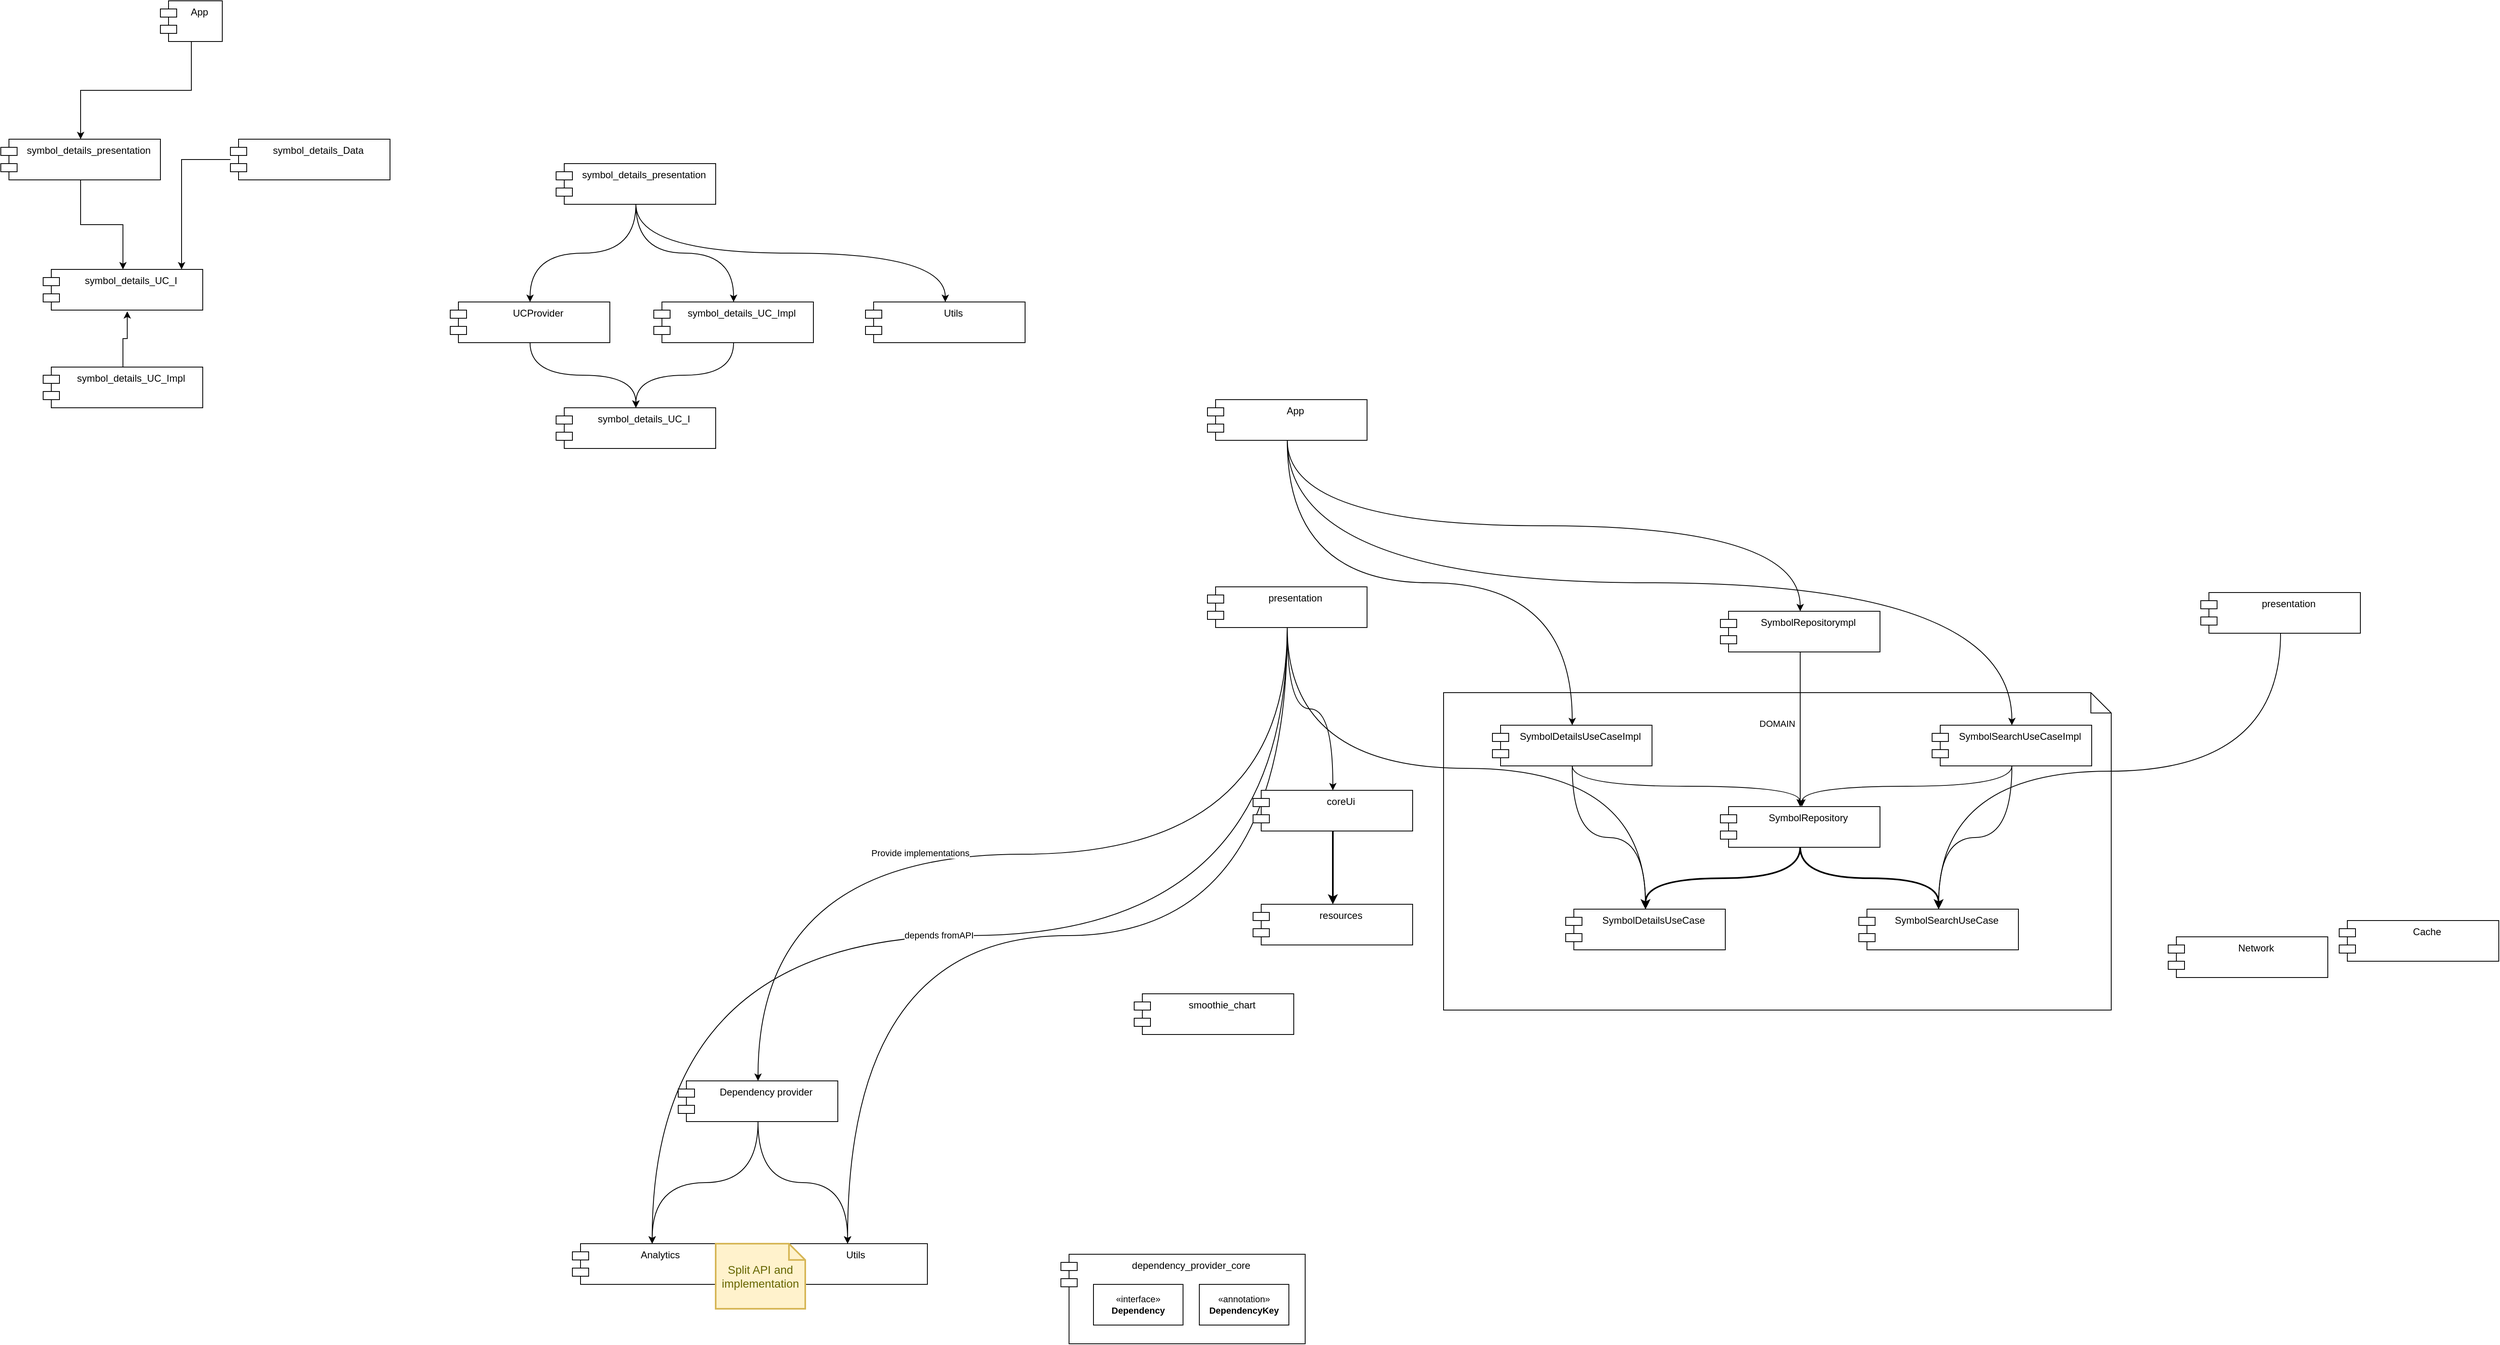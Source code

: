 <mxfile version="22.1.15" type="device">
  <diagram id="8QB1S9UVQqcJYX_vl649" name="Page-1">
    <mxGraphModel dx="1434" dy="772" grid="1" gridSize="10" guides="1" tooltips="1" connect="1" arrows="1" fold="1" page="1" pageScale="1" pageWidth="1169" pageHeight="827" math="0" shadow="0">
      <root>
        <mxCell id="0" />
        <mxCell id="1" parent="0" />
        <mxCell id="Q8JbcYsWUGU1Nyl9KI-R-34" value="DOMAIN" style="shape=note2;boundedLbl=1;whiteSpace=wrap;html=1;size=25;verticalAlign=top;align=center;fontFamily=Helvetica;fontSize=11;fontColor=default;connectable=0;" vertex="1" parent="1">
          <mxGeometry x="1890" y="950" width="820" height="390" as="geometry" />
        </mxCell>
        <mxCell id="9Jr3Y48DdjrhFMSyBu9t-1" value="App" style="shape=module;align=left;spacingLeft=20;align=center;verticalAlign=top;" parent="1" vertex="1">
          <mxGeometry x="314" y="100" width="76" height="50" as="geometry" />
        </mxCell>
        <mxCell id="9Jr3Y48DdjrhFMSyBu9t-3" style="edgeStyle=orthogonalEdgeStyle;rounded=0;orthogonalLoop=1;jettySize=auto;html=1;" parent="1" source="9Jr3Y48DdjrhFMSyBu9t-1" target="9Jr3Y48DdjrhFMSyBu9t-2" edge="1">
          <mxGeometry relative="1" as="geometry" />
        </mxCell>
        <mxCell id="9Jr3Y48DdjrhFMSyBu9t-2" value="symbol_details_presentation" style="shape=module;align=left;spacingLeft=20;align=center;verticalAlign=top;" parent="1" vertex="1">
          <mxGeometry x="118" y="270" width="196" height="50" as="geometry" />
        </mxCell>
        <mxCell id="LSnZtYon_nobOEny3ROd-2" style="edgeStyle=orthogonalEdgeStyle;rounded=0;orthogonalLoop=1;jettySize=auto;html=1;exitX=0.5;exitY=1;exitDx=0;exitDy=0;" parent="1" source="9Jr3Y48DdjrhFMSyBu9t-2" target="LSnZtYon_nobOEny3ROd-1" edge="1">
          <mxGeometry relative="1" as="geometry" />
        </mxCell>
        <mxCell id="LSnZtYon_nobOEny3ROd-4" style="edgeStyle=orthogonalEdgeStyle;rounded=0;orthogonalLoop=1;jettySize=auto;html=1;" parent="1" source="LSnZtYon_nobOEny3ROd-3" target="LSnZtYon_nobOEny3ROd-1" edge="1">
          <mxGeometry relative="1" as="geometry">
            <Array as="points">
              <mxPoint x="340" y="295" />
            </Array>
          </mxGeometry>
        </mxCell>
        <mxCell id="LSnZtYon_nobOEny3ROd-1" value="symbol_details_UC_I" style="shape=module;align=left;spacingLeft=20;align=center;verticalAlign=top;" parent="1" vertex="1">
          <mxGeometry x="170" y="430" width="196" height="50" as="geometry" />
        </mxCell>
        <mxCell id="LSnZtYon_nobOEny3ROd-3" value="symbol_details_Data" style="shape=module;align=left;spacingLeft=20;align=center;verticalAlign=top;" parent="1" vertex="1">
          <mxGeometry x="400" y="270" width="196" height="50" as="geometry" />
        </mxCell>
        <mxCell id="LSnZtYon_nobOEny3ROd-5" value="symbol_details_UC_Impl" style="shape=module;align=left;spacingLeft=20;align=center;verticalAlign=top;" parent="1" vertex="1">
          <mxGeometry x="170" y="550" width="196" height="50" as="geometry" />
        </mxCell>
        <mxCell id="LSnZtYon_nobOEny3ROd-6" style="edgeStyle=orthogonalEdgeStyle;rounded=0;orthogonalLoop=1;jettySize=auto;html=1;entryX=0.527;entryY=1.029;entryDx=0;entryDy=0;entryPerimeter=0;" parent="1" source="LSnZtYon_nobOEny3ROd-5" target="LSnZtYon_nobOEny3ROd-1" edge="1">
          <mxGeometry relative="1" as="geometry" />
        </mxCell>
        <mxCell id="LSnZtYon_nobOEny3ROd-14" style="edgeStyle=orthogonalEdgeStyle;curved=1;rounded=0;orthogonalLoop=1;jettySize=auto;html=1;entryX=0.5;entryY=0;entryDx=0;entryDy=0;" parent="1" source="LSnZtYon_nobOEny3ROd-7" target="LSnZtYon_nobOEny3ROd-8" edge="1">
          <mxGeometry relative="1" as="geometry" />
        </mxCell>
        <mxCell id="LSnZtYon_nobOEny3ROd-7" value="UCProvider" style="shape=module;align=left;spacingLeft=20;align=center;verticalAlign=top;" parent="1" vertex="1">
          <mxGeometry x="670" y="470" width="196" height="50" as="geometry" />
        </mxCell>
        <mxCell id="LSnZtYon_nobOEny3ROd-8" value="symbol_details_UC_I" style="shape=module;align=left;spacingLeft=20;align=center;verticalAlign=top;" parent="1" vertex="1">
          <mxGeometry x="800" y="600" width="196" height="50" as="geometry" />
        </mxCell>
        <mxCell id="LSnZtYon_nobOEny3ROd-15" style="edgeStyle=orthogonalEdgeStyle;curved=1;rounded=0;orthogonalLoop=1;jettySize=auto;html=1;entryX=0.5;entryY=0;entryDx=0;entryDy=0;" parent="1" source="LSnZtYon_nobOEny3ROd-9" target="LSnZtYon_nobOEny3ROd-8" edge="1">
          <mxGeometry relative="1" as="geometry" />
        </mxCell>
        <mxCell id="LSnZtYon_nobOEny3ROd-9" value="symbol_details_UC_Impl" style="shape=module;align=left;spacingLeft=20;align=center;verticalAlign=top;" parent="1" vertex="1">
          <mxGeometry x="920" y="470" width="196" height="50" as="geometry" />
        </mxCell>
        <mxCell id="LSnZtYon_nobOEny3ROd-11" style="edgeStyle=orthogonalEdgeStyle;rounded=0;orthogonalLoop=1;jettySize=auto;html=1;entryX=0.5;entryY=0;entryDx=0;entryDy=0;curved=1;" parent="1" source="LSnZtYon_nobOEny3ROd-10" target="LSnZtYon_nobOEny3ROd-7" edge="1">
          <mxGeometry relative="1" as="geometry" />
        </mxCell>
        <mxCell id="LSnZtYon_nobOEny3ROd-13" style="edgeStyle=orthogonalEdgeStyle;curved=1;rounded=0;orthogonalLoop=1;jettySize=auto;html=1;entryX=0.5;entryY=0;entryDx=0;entryDy=0;" parent="1" source="LSnZtYon_nobOEny3ROd-10" target="LSnZtYon_nobOEny3ROd-9" edge="1">
          <mxGeometry relative="1" as="geometry" />
        </mxCell>
        <mxCell id="LSnZtYon_nobOEny3ROd-17" style="edgeStyle=orthogonalEdgeStyle;curved=1;rounded=0;orthogonalLoop=1;jettySize=auto;html=1;entryX=0.5;entryY=0;entryDx=0;entryDy=0;exitX=0.5;exitY=1;exitDx=0;exitDy=0;" parent="1" source="LSnZtYon_nobOEny3ROd-10" target="LSnZtYon_nobOEny3ROd-16" edge="1">
          <mxGeometry relative="1" as="geometry" />
        </mxCell>
        <mxCell id="LSnZtYon_nobOEny3ROd-10" value="symbol_details_presentation" style="shape=module;align=left;spacingLeft=20;align=center;verticalAlign=top;" parent="1" vertex="1">
          <mxGeometry x="800" y="300" width="196" height="50" as="geometry" />
        </mxCell>
        <mxCell id="LSnZtYon_nobOEny3ROd-16" value="Utils" style="shape=module;align=left;spacingLeft=20;align=center;verticalAlign=top;" parent="1" vertex="1">
          <mxGeometry x="1180" y="470" width="196" height="50" as="geometry" />
        </mxCell>
        <mxCell id="LSnZtYon_nobOEny3ROd-18" value="Utils" style="shape=module;align=left;spacingLeft=20;align=center;verticalAlign=top;" parent="1" vertex="1">
          <mxGeometry x="1060" y="1627" width="196" height="50" as="geometry" />
        </mxCell>
        <mxCell id="LSnZtYon_nobOEny3ROd-19" value="resources" style="shape=module;align=left;spacingLeft=20;align=center;verticalAlign=top;" parent="1" vertex="1">
          <mxGeometry x="1656" y="1210" width="196" height="50" as="geometry" />
        </mxCell>
        <mxCell id="Q8JbcYsWUGU1Nyl9KI-R-9" style="edgeStyle=orthogonalEdgeStyle;curved=1;rounded=0;orthogonalLoop=1;jettySize=auto;html=1;entryX=0.5;entryY=0;entryDx=0;entryDy=0;movable=1;resizable=1;rotatable=1;deletable=1;editable=1;locked=0;connectable=1;exitX=0.5;exitY=1;exitDx=0;exitDy=0;" edge="1" parent="1" source="LSnZtYon_nobOEny3ROd-21" target="LSnZtYon_nobOEny3ROd-25">
          <mxGeometry relative="1" as="geometry" />
        </mxCell>
        <mxCell id="Q8JbcYsWUGU1Nyl9KI-R-20" style="edgeStyle=orthogonalEdgeStyle;shape=connector;curved=1;rounded=0;orthogonalLoop=1;jettySize=auto;html=1;entryX=0.5;entryY=0;entryDx=0;entryDy=0;labelBackgroundColor=default;strokeColor=default;align=center;verticalAlign=middle;fontFamily=Helvetica;fontSize=11;fontColor=default;endArrow=classic;exitX=0.5;exitY=1;exitDx=0;exitDy=0;" edge="1" parent="1" source="LSnZtYon_nobOEny3ROd-21" target="LSnZtYon_nobOEny3ROd-23">
          <mxGeometry relative="1" as="geometry" />
        </mxCell>
        <mxCell id="Q8JbcYsWUGU1Nyl9KI-R-26" style="edgeStyle=orthogonalEdgeStyle;shape=connector;curved=1;rounded=0;orthogonalLoop=1;jettySize=auto;html=1;entryX=0.5;entryY=0;entryDx=0;entryDy=0;labelBackgroundColor=default;strokeColor=default;align=center;verticalAlign=middle;fontFamily=Helvetica;fontSize=11;fontColor=default;endArrow=classic;exitX=0.5;exitY=1;exitDx=0;exitDy=0;" edge="1" parent="1" source="LSnZtYon_nobOEny3ROd-21" target="Q8JbcYsWUGU1Nyl9KI-R-23">
          <mxGeometry relative="1" as="geometry" />
        </mxCell>
        <mxCell id="LSnZtYon_nobOEny3ROd-21" value="App" style="shape=module;align=left;spacingLeft=20;align=center;verticalAlign=top;" parent="1" vertex="1">
          <mxGeometry x="1600" y="590" width="196" height="50" as="geometry" />
        </mxCell>
        <mxCell id="Q8JbcYsWUGU1Nyl9KI-R-29" style="edgeStyle=orthogonalEdgeStyle;shape=connector;curved=1;rounded=0;orthogonalLoop=1;jettySize=auto;html=1;entryX=0.5;entryY=0;entryDx=0;entryDy=0;labelBackgroundColor=default;strokeColor=default;align=center;verticalAlign=middle;fontFamily=Helvetica;fontSize=11;fontColor=default;endArrow=classic;exitX=0.5;exitY=1;exitDx=0;exitDy=0;" edge="1" parent="1" source="LSnZtYon_nobOEny3ROd-23" target="Q8JbcYsWUGU1Nyl9KI-R-17">
          <mxGeometry relative="1" as="geometry" />
        </mxCell>
        <mxCell id="Q8JbcYsWUGU1Nyl9KI-R-37" style="edgeStyle=orthogonalEdgeStyle;shape=connector;curved=1;rounded=0;orthogonalLoop=1;jettySize=auto;html=1;entryX=0.5;entryY=0;entryDx=0;entryDy=0;labelBackgroundColor=default;strokeColor=default;align=center;verticalAlign=middle;fontFamily=Helvetica;fontSize=11;fontColor=default;endArrow=classic;" edge="1" parent="1" source="LSnZtYon_nobOEny3ROd-23" target="LSnZtYon_nobOEny3ROd-24">
          <mxGeometry relative="1" as="geometry" />
        </mxCell>
        <mxCell id="LSnZtYon_nobOEny3ROd-23" value="SymbolDetailsUseCaseImpl" style="shape=module;align=left;spacingLeft=20;align=center;verticalAlign=top;" parent="1" vertex="1">
          <mxGeometry x="1950" y="990" width="196" height="50" as="geometry" />
        </mxCell>
        <mxCell id="LSnZtYon_nobOEny3ROd-24" value="SymbolDetailsUseCase" style="shape=module;align=left;spacingLeft=20;align=center;verticalAlign=top;" parent="1" vertex="1">
          <mxGeometry x="2040" y="1216" width="196" height="50" as="geometry" />
        </mxCell>
        <mxCell id="Q8JbcYsWUGU1Nyl9KI-R-19" style="edgeStyle=orthogonalEdgeStyle;shape=connector;curved=1;rounded=0;orthogonalLoop=1;jettySize=auto;html=1;entryX=0.5;entryY=0;entryDx=0;entryDy=0;labelBackgroundColor=default;strokeColor=default;align=center;verticalAlign=middle;fontFamily=Helvetica;fontSize=11;fontColor=default;endArrow=classic;" edge="1" parent="1" source="LSnZtYon_nobOEny3ROd-25" target="Q8JbcYsWUGU1Nyl9KI-R-17">
          <mxGeometry relative="1" as="geometry" />
        </mxCell>
        <mxCell id="LSnZtYon_nobOEny3ROd-25" value="SymbolRepositorympl" style="shape=module;align=left;spacingLeft=20;align=center;verticalAlign=top;" parent="1" vertex="1">
          <mxGeometry x="2230" y="850" width="196" height="50" as="geometry" />
        </mxCell>
        <mxCell id="LSnZtYon_nobOEny3ROd-29" style="edgeStyle=orthogonalEdgeStyle;curved=1;rounded=0;orthogonalLoop=1;jettySize=auto;html=1;entryX=0.5;entryY=0;entryDx=0;entryDy=0;exitX=0.5;exitY=1;exitDx=0;exitDy=0;" parent="1" source="LSnZtYon_nobOEny3ROd-26" target="LSnZtYon_nobOEny3ROd-24" edge="1">
          <mxGeometry relative="1" as="geometry" />
        </mxCell>
        <mxCell id="Q8JbcYsWUGU1Nyl9KI-R-2" style="edgeStyle=orthogonalEdgeStyle;curved=1;rounded=0;orthogonalLoop=1;jettySize=auto;html=1;entryX=0.5;entryY=0;entryDx=0;entryDy=0;exitX=0.5;exitY=1;exitDx=0;exitDy=0;" edge="1" parent="1" source="LSnZtYon_nobOEny3ROd-26" target="LSnZtYon_nobOEny3ROd-18">
          <mxGeometry relative="1" as="geometry" />
        </mxCell>
        <mxCell id="Q8JbcYsWUGU1Nyl9KI-R-3" style="edgeStyle=orthogonalEdgeStyle;curved=1;rounded=0;orthogonalLoop=1;jettySize=auto;html=1;entryX=0.5;entryY=0;entryDx=0;entryDy=0;exitX=0.5;exitY=1;exitDx=0;exitDy=0;" edge="1" parent="1" source="LSnZtYon_nobOEny3ROd-26" target="LSnZtYon_nobOEny3ROd-27">
          <mxGeometry relative="1" as="geometry" />
        </mxCell>
        <mxCell id="Q8JbcYsWUGU1Nyl9KI-R-13" value="Provide implementations" style="edgeLabel;html=1;align=center;verticalAlign=middle;resizable=0;points=[];fontSize=11;fontFamily=Helvetica;fontColor=default;" vertex="1" connectable="0" parent="Q8JbcYsWUGU1Nyl9KI-R-3">
          <mxGeometry x="0.209" y="-2" relative="1" as="geometry">
            <mxPoint as="offset" />
          </mxGeometry>
        </mxCell>
        <mxCell id="Q8JbcYsWUGU1Nyl9KI-R-4" style="edgeStyle=orthogonalEdgeStyle;curved=1;rounded=0;orthogonalLoop=1;jettySize=auto;html=1;entryX=0.5;entryY=0;entryDx=0;entryDy=0;exitX=0.5;exitY=1;exitDx=0;exitDy=0;" edge="1" parent="1" source="LSnZtYon_nobOEny3ROd-26" target="LSnZtYon_nobOEny3ROd-30">
          <mxGeometry relative="1" as="geometry" />
        </mxCell>
        <mxCell id="Q8JbcYsWUGU1Nyl9KI-R-14" value="depends fromAPI" style="edgeLabel;html=1;align=center;verticalAlign=middle;resizable=0;points=[];fontSize=11;fontFamily=Helvetica;fontColor=default;" vertex="1" connectable="0" parent="Q8JbcYsWUGU1Nyl9KI-R-4">
          <mxGeometry x="0.05" y="-1" relative="1" as="geometry">
            <mxPoint as="offset" />
          </mxGeometry>
        </mxCell>
        <mxCell id="Q8JbcYsWUGU1Nyl9KI-R-11" style="edgeStyle=orthogonalEdgeStyle;shape=connector;curved=1;rounded=0;orthogonalLoop=1;jettySize=auto;html=1;entryX=0.5;entryY=0;entryDx=0;entryDy=0;labelBackgroundColor=default;strokeColor=default;align=center;verticalAlign=middle;fontFamily=Helvetica;fontSize=11;fontColor=default;endArrow=classic;" edge="1" parent="1" source="LSnZtYon_nobOEny3ROd-26" target="LSnZtYon_nobOEny3ROd-28">
          <mxGeometry relative="1" as="geometry" />
        </mxCell>
        <mxCell id="LSnZtYon_nobOEny3ROd-26" value="presentation" style="shape=module;align=left;spacingLeft=20;align=center;verticalAlign=top;" parent="1" vertex="1">
          <mxGeometry x="1600" y="820" width="196" height="50" as="geometry" />
        </mxCell>
        <mxCell id="Q8JbcYsWUGU1Nyl9KI-R-5" style="edgeStyle=orthogonalEdgeStyle;curved=1;rounded=0;orthogonalLoop=1;jettySize=auto;html=1;entryX=0.5;entryY=0;entryDx=0;entryDy=0;" edge="1" parent="1" source="LSnZtYon_nobOEny3ROd-27" target="LSnZtYon_nobOEny3ROd-30">
          <mxGeometry relative="1" as="geometry" />
        </mxCell>
        <mxCell id="Q8JbcYsWUGU1Nyl9KI-R-6" style="edgeStyle=orthogonalEdgeStyle;curved=1;rounded=0;orthogonalLoop=1;jettySize=auto;html=1;entryX=0.5;entryY=0;entryDx=0;entryDy=0;" edge="1" parent="1" source="LSnZtYon_nobOEny3ROd-27" target="LSnZtYon_nobOEny3ROd-18">
          <mxGeometry relative="1" as="geometry" />
        </mxCell>
        <mxCell id="LSnZtYon_nobOEny3ROd-27" value="Dependency provider" style="shape=module;align=left;spacingLeft=20;align=center;verticalAlign=top;" parent="1" vertex="1">
          <mxGeometry x="950" y="1427" width="196" height="50" as="geometry" />
        </mxCell>
        <mxCell id="Q8JbcYsWUGU1Nyl9KI-R-12" style="edgeStyle=orthogonalEdgeStyle;shape=connector;curved=1;rounded=0;orthogonalLoop=1;jettySize=auto;html=1;entryX=0.5;entryY=0;entryDx=0;entryDy=0;labelBackgroundColor=default;strokeColor=default;align=center;verticalAlign=middle;fontFamily=Helvetica;fontSize=11;fontColor=default;endArrow=classic;strokeWidth=2;" edge="1" parent="1" source="LSnZtYon_nobOEny3ROd-28" target="LSnZtYon_nobOEny3ROd-19">
          <mxGeometry relative="1" as="geometry" />
        </mxCell>
        <mxCell id="LSnZtYon_nobOEny3ROd-28" value="coreUi" style="shape=module;align=left;spacingLeft=20;align=center;verticalAlign=top;" parent="1" vertex="1">
          <mxGeometry x="1656" y="1070" width="196" height="50" as="geometry" />
        </mxCell>
        <mxCell id="LSnZtYon_nobOEny3ROd-30" value="Analytics" style="shape=module;align=left;spacingLeft=20;align=center;verticalAlign=top;" parent="1" vertex="1">
          <mxGeometry x="820" y="1627" width="196" height="50" as="geometry" />
        </mxCell>
        <mxCell id="Q8JbcYsWUGU1Nyl9KI-R-7" value="Split API and implementation" style="shape=note;strokeWidth=2;fontSize=14;size=20;whiteSpace=wrap;html=1;fillColor=#fff2cc;strokeColor=#d6b656;fontColor=#666600;" vertex="1" parent="1">
          <mxGeometry x="996" y="1627" width="110.0" height="80" as="geometry" />
        </mxCell>
        <mxCell id="Q8JbcYsWUGU1Nyl9KI-R-15" value="smoothie_chart" style="shape=module;align=left;spacingLeft=20;align=center;verticalAlign=top;" vertex="1" parent="1">
          <mxGeometry x="1510" y="1320" width="196" height="50" as="geometry" />
        </mxCell>
        <mxCell id="Q8JbcYsWUGU1Nyl9KI-R-18" style="edgeStyle=orthogonalEdgeStyle;shape=connector;curved=1;rounded=0;orthogonalLoop=1;jettySize=auto;html=1;labelBackgroundColor=default;strokeColor=default;align=center;verticalAlign=middle;fontFamily=Helvetica;fontSize=11;fontColor=default;endArrow=classic;strokeWidth=2;" edge="1" parent="1" source="Q8JbcYsWUGU1Nyl9KI-R-17" target="LSnZtYon_nobOEny3ROd-24">
          <mxGeometry relative="1" as="geometry" />
        </mxCell>
        <mxCell id="Q8JbcYsWUGU1Nyl9KI-R-25" style="edgeStyle=orthogonalEdgeStyle;shape=connector;curved=1;rounded=0;orthogonalLoop=1;jettySize=auto;html=1;labelBackgroundColor=default;strokeColor=default;align=center;verticalAlign=middle;fontFamily=Helvetica;fontSize=11;fontColor=default;endArrow=classic;exitX=0.5;exitY=1;exitDx=0;exitDy=0;strokeWidth=2;entryX=0.5;entryY=0;entryDx=0;entryDy=0;" edge="1" parent="1" source="Q8JbcYsWUGU1Nyl9KI-R-17" target="Q8JbcYsWUGU1Nyl9KI-R-21">
          <mxGeometry relative="1" as="geometry">
            <mxPoint x="2470" y="1200" as="targetPoint" />
          </mxGeometry>
        </mxCell>
        <mxCell id="Q8JbcYsWUGU1Nyl9KI-R-17" value="SymbolRepository" style="shape=module;align=left;spacingLeft=20;align=center;verticalAlign=top;" vertex="1" parent="1">
          <mxGeometry x="2230" y="1090" width="196" height="50" as="geometry" />
        </mxCell>
        <mxCell id="Q8JbcYsWUGU1Nyl9KI-R-21" value="SymbolSearchUseCase" style="shape=module;align=left;spacingLeft=20;align=center;verticalAlign=top;" vertex="1" parent="1">
          <mxGeometry x="2400" y="1216" width="196" height="50" as="geometry" />
        </mxCell>
        <mxCell id="Q8JbcYsWUGU1Nyl9KI-R-30" style="edgeStyle=orthogonalEdgeStyle;shape=connector;curved=1;rounded=0;orthogonalLoop=1;jettySize=auto;html=1;labelBackgroundColor=default;strokeColor=default;align=center;verticalAlign=middle;fontFamily=Helvetica;fontSize=11;fontColor=default;endArrow=classic;exitX=0.5;exitY=1;exitDx=0;exitDy=0;" edge="1" parent="1" source="Q8JbcYsWUGU1Nyl9KI-R-23">
          <mxGeometry relative="1" as="geometry">
            <mxPoint x="2330" y="1090" as="targetPoint" />
          </mxGeometry>
        </mxCell>
        <mxCell id="Q8JbcYsWUGU1Nyl9KI-R-23" value="SymbolSearchUseCaseImpl" style="shape=module;align=left;spacingLeft=20;align=center;verticalAlign=top;" vertex="1" parent="1">
          <mxGeometry x="2490" y="990" width="196" height="50" as="geometry" />
        </mxCell>
        <mxCell id="Q8JbcYsWUGU1Nyl9KI-R-24" style="edgeStyle=orthogonalEdgeStyle;shape=connector;curved=1;rounded=0;orthogonalLoop=1;jettySize=auto;html=1;labelBackgroundColor=default;strokeColor=default;align=center;verticalAlign=middle;fontFamily=Helvetica;fontSize=11;fontColor=default;endArrow=classic;entryX=0.5;entryY=0;entryDx=0;entryDy=0;" edge="1" parent="1" source="Q8JbcYsWUGU1Nyl9KI-R-23" target="Q8JbcYsWUGU1Nyl9KI-R-21">
          <mxGeometry relative="1" as="geometry">
            <mxPoint x="2520" y="1190" as="targetPoint" />
          </mxGeometry>
        </mxCell>
        <mxCell id="Q8JbcYsWUGU1Nyl9KI-R-28" style="edgeStyle=orthogonalEdgeStyle;shape=connector;curved=1;rounded=0;orthogonalLoop=1;jettySize=auto;html=1;entryX=0.5;entryY=0;entryDx=0;entryDy=0;labelBackgroundColor=default;strokeColor=default;align=center;verticalAlign=middle;fontFamily=Helvetica;fontSize=11;fontColor=default;endArrow=classic;exitX=0.5;exitY=1;exitDx=0;exitDy=0;" edge="1" parent="1" source="Q8JbcYsWUGU1Nyl9KI-R-27" target="Q8JbcYsWUGU1Nyl9KI-R-21">
          <mxGeometry relative="1" as="geometry" />
        </mxCell>
        <mxCell id="Q8JbcYsWUGU1Nyl9KI-R-27" value="presentation" style="shape=module;align=left;spacingLeft=20;align=center;verticalAlign=top;" vertex="1" parent="1">
          <mxGeometry x="2820" y="827" width="196" height="50" as="geometry" />
        </mxCell>
        <mxCell id="Q8JbcYsWUGU1Nyl9KI-R-38" value="Network" style="shape=module;align=left;spacingLeft=20;align=center;verticalAlign=top;" vertex="1" parent="1">
          <mxGeometry x="2780" y="1250" width="196" height="50" as="geometry" />
        </mxCell>
        <mxCell id="Q8JbcYsWUGU1Nyl9KI-R-39" value="Cache" style="shape=module;align=left;spacingLeft=20;align=center;verticalAlign=top;" vertex="1" parent="1">
          <mxGeometry x="2990" y="1230" width="196" height="50" as="geometry" />
        </mxCell>
        <mxCell id="Q8JbcYsWUGU1Nyl9KI-R-44" value="" style="group" vertex="1" connectable="0" parent="1">
          <mxGeometry x="1420" y="1640" width="300" height="110" as="geometry" />
        </mxCell>
        <mxCell id="Q8JbcYsWUGU1Nyl9KI-R-40" value="dependency_provider_core" style="shape=module;align=left;spacingLeft=20;align=center;verticalAlign=top;" vertex="1" parent="Q8JbcYsWUGU1Nyl9KI-R-44">
          <mxGeometry width="300" height="110" as="geometry" />
        </mxCell>
        <mxCell id="Q8JbcYsWUGU1Nyl9KI-R-41" value="«interface»&lt;br&gt;&lt;b&gt;Dependency&lt;/b&gt;" style="html=1;whiteSpace=wrap;fontFamily=Helvetica;fontSize=11;fontColor=default;" vertex="1" parent="Q8JbcYsWUGU1Nyl9KI-R-44">
          <mxGeometry x="40" y="37" width="110" height="50" as="geometry" />
        </mxCell>
        <mxCell id="Q8JbcYsWUGU1Nyl9KI-R-42" value="«annotation&lt;span style=&quot;background-color: initial;&quot;&gt;»&lt;/span&gt;&lt;br&gt;&lt;b&gt;DependencyKey&lt;/b&gt;" style="html=1;whiteSpace=wrap;fontFamily=Helvetica;fontSize=11;fontColor=default;" vertex="1" parent="Q8JbcYsWUGU1Nyl9KI-R-44">
          <mxGeometry x="170" y="37" width="110" height="50" as="geometry" />
        </mxCell>
      </root>
    </mxGraphModel>
  </diagram>
</mxfile>
